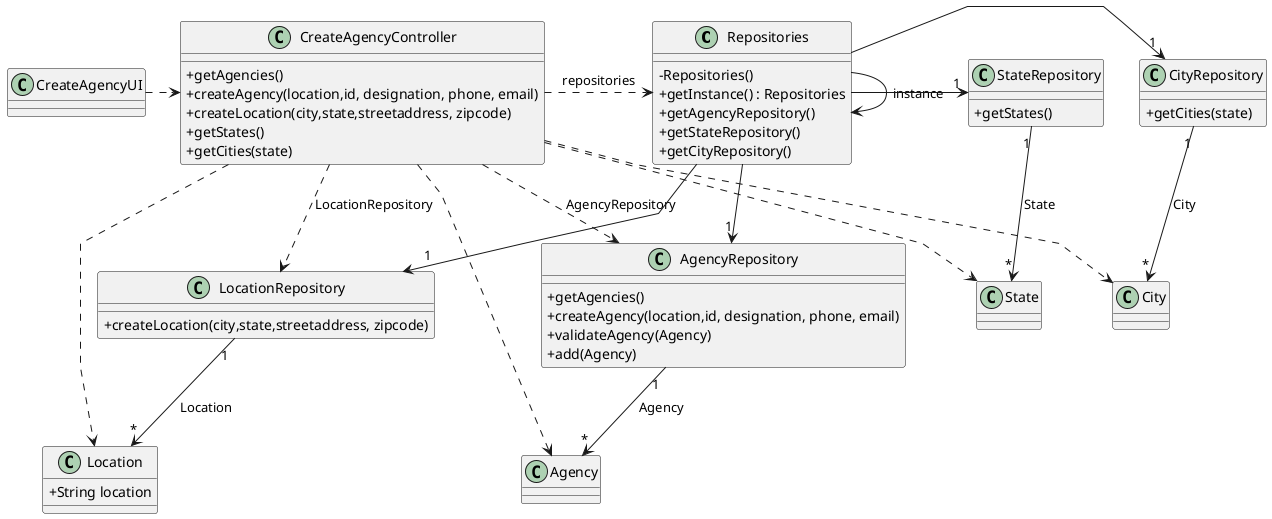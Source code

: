 @startuml
'skinparam monochrome true
skinparam packageStyle rectangle
skinparam shadowing false
skinparam linetype polyline
'skinparam linetype orto

skinparam classAttributeIconSize 0

'left to right direction

class Repositories{
-Repositories()
+getInstance() : Repositories
+getAgencyRepository()
+getStateRepository()
+getCityRepository()
}

class AgencyRepository {
+ getAgencies()
+ createAgency(location,id, designation, phone, email)
+validateAgency(Agency)
+add(Agency)
}

class StateRepository {
+ getStates()
}
class CityRepository {
+ getCities(state)
}



class Location{
+String location
}



class CreateAgencyController {
    + getAgencies()
    + createAgency(location,id, designation, phone, email)
    +createLocation(city,state,streetaddress, zipcode)
    + getStates()
    + getCities(state)
}

class CreateAgencyUI {
}
class LocationRepository{
    +createLocation(city,state,streetaddress, zipcode)
}

Repositories -> Repositories : instance

CreateAgencyUI .> CreateAgencyController

CreateAgencyController .> Repositories : repositories


CreateAgencyController..> Location
CreateAgencyController..> State
CreateAgencyController..> City
CreateAgencyController ..> Agency

CreateAgencyController ..> LocationRepository : LocationRepository
CreateAgencyController ..> AgencyRepository : AgencyRepository

Repositories -> "1" LocationRepository
Repositories -> "1" AgencyRepository
Repositories -> "1" StateRepository
Repositories -> "1" CityRepository

LocationRepository "1" --> "*" Location : Location
AgencyRepository "1" --> "*" Agency : Agency
StateRepository "1" --> "*" State : State
CityRepository "1" --> "*" City : City


@enduml